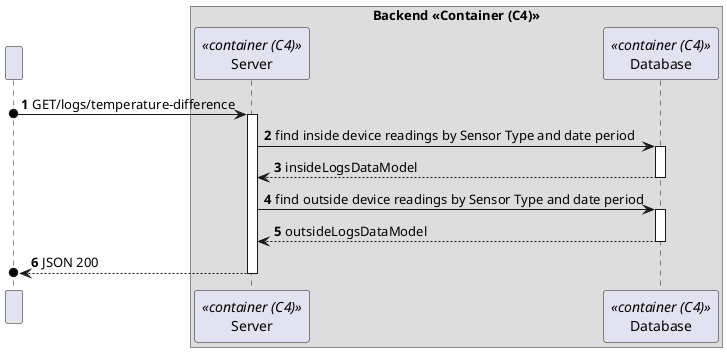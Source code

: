 @startuml
'https://plantuml.com/sequence-diagram
!pragma layout smetana

autonumber

participant " " as HTTP

box "Backend <<Container (C4)>>"
    participant "Server" as SE<<container (C4)>>
    participant "Database" as DB<<container (C4)>>
end box


HTTP o-> SE : GET/logs/temperature-difference
activate SE

SE -> DB : find inside device readings by Sensor Type and date period
activate DB

DB --> SE : insideLogsDataModel
deactivate DB

SE -> DB : find outside device readings by Sensor Type and date period
activate DB

DB --> SE : outsideLogsDataModel
deactivate DB



SE -->o HTTP : JSON 200
deactivate SE

deactivate HTTP


@enduml